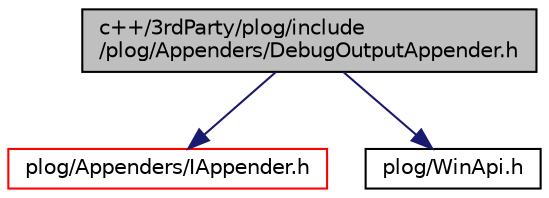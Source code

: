 digraph "c++/3rdParty/plog/include/plog/Appenders/DebugOutputAppender.h"
{
 // LATEX_PDF_SIZE
  bgcolor="transparent";
  edge [fontname="Helvetica",fontsize="10",labelfontname="Helvetica",labelfontsize="10"];
  node [fontname="Helvetica",fontsize="10",shape=record];
  Node1 [label="c++/3rdParty/plog/include\l/plog/Appenders/DebugOutputAppender.h",height=0.2,width=0.4,color="black", fillcolor="grey75", style="filled", fontcolor="black",tooltip=" "];
  Node1 -> Node2 [color="midnightblue",fontsize="10",style="solid",fontname="Helvetica"];
  Node2 [label="plog/Appenders/IAppender.h",height=0.2,width=0.4,color="red",URL="$_i_appender_8h.html",tooltip=" "];
  Node1 -> Node19 [color="midnightblue",fontsize="10",style="solid",fontname="Helvetica"];
  Node19 [label="plog/WinApi.h",height=0.2,width=0.4,color="black",URL="$_win_api_8h.html",tooltip=" "];
}
